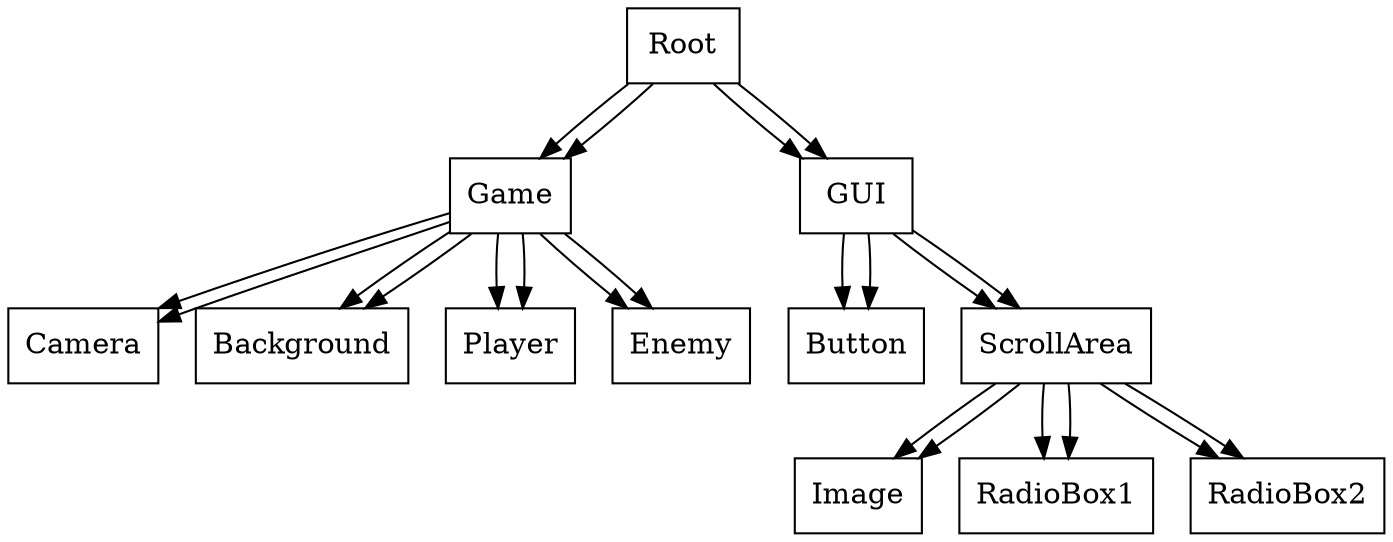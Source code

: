 digraph SceneGraph
{
	node [shape=box]; Root; Game; Camera; Background; Player; Enemy; GUI; Button; ScrollArea; Image; RadioBox1; RadioBox2; Game; Camera; Background; Player; Enemy; GUI; Button; ScrollArea; Image; RadioBox1; RadioBox2;
	Root->Game
	Root->GUI
	Root->Game
	Root->GUI
	Game->Camera
	Game->Background
	Game->Player
	Game->Enemy
	GUI->Button
	GUI->ScrollArea
	ScrollArea->Image
	ScrollArea->RadioBox1
	ScrollArea->RadioBox2
	Game->Camera
	Game->Background
	Game->Player
	Game->Enemy
	GUI->Button
	GUI->ScrollArea
	ScrollArea->Image
	ScrollArea->RadioBox1
	ScrollArea->RadioBox2
}

